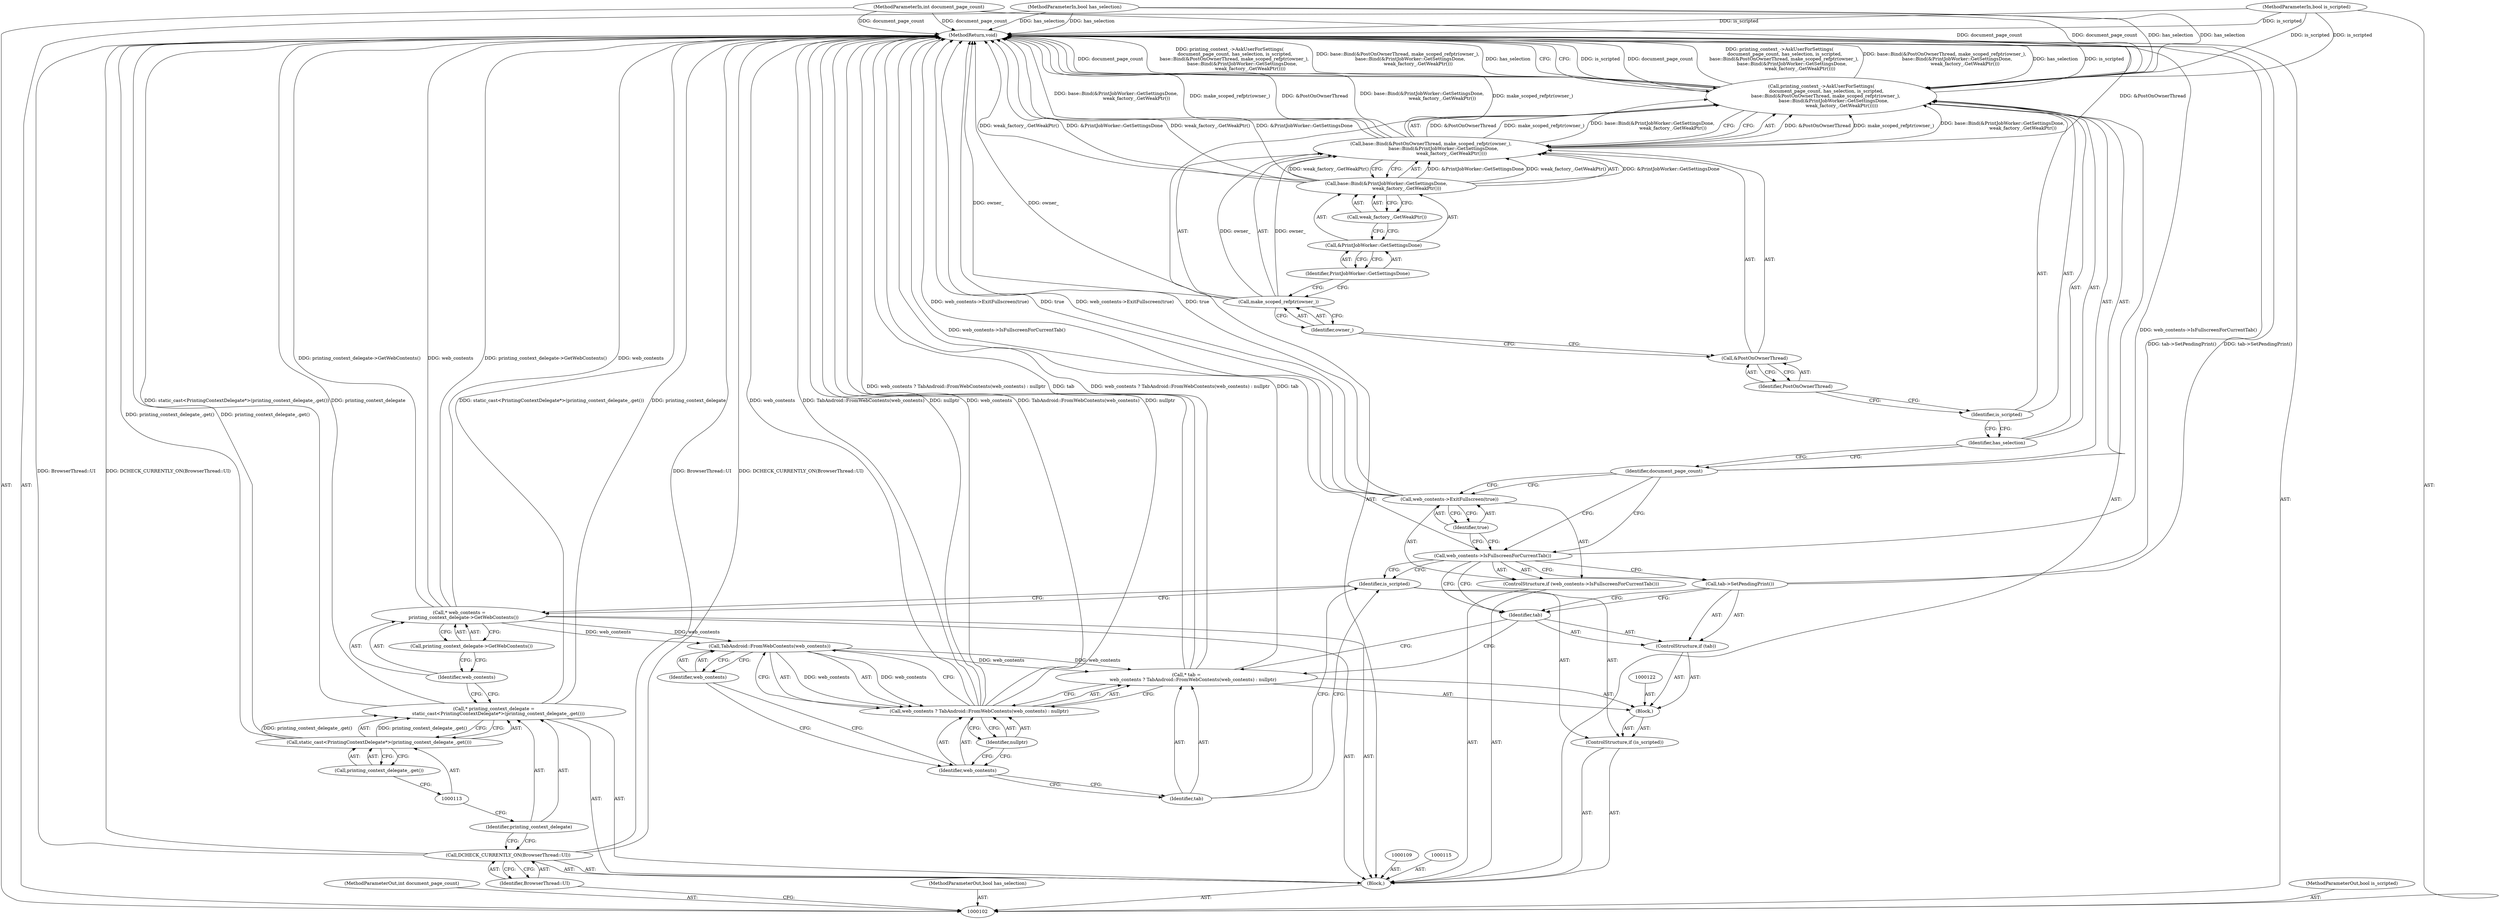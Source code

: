 digraph "0_Chrome_0720b02e4f303ea6b114d4ae9453e3a7ff55f8dc" {
"1000150" [label="(MethodReturn,void)"];
"1000118" [label="(Call,printing_context_delegate->GetWebContents())"];
"1000119" [label="(ControlStructure,if (is_scripted))"];
"1000120" [label="(Identifier,is_scripted)"];
"1000123" [label="(Call,* tab =\n         web_contents ? TabAndroid::FromWebContents(web_contents) : nullptr)"];
"1000124" [label="(Identifier,tab)"];
"1000121" [label="(Block,)"];
"1000127" [label="(Call,TabAndroid::FromWebContents(web_contents))"];
"1000128" [label="(Identifier,web_contents)"];
"1000129" [label="(Identifier,nullptr)"];
"1000125" [label="(Call,web_contents ? TabAndroid::FromWebContents(web_contents) : nullptr)"];
"1000126" [label="(Identifier,web_contents)"];
"1000130" [label="(ControlStructure,if (tab))"];
"1000131" [label="(Identifier,tab)"];
"1000132" [label="(Call,tab->SetPendingPrint())"];
"1000103" [label="(MethodParameterIn,int document_page_count)"];
"1000222" [label="(MethodParameterOut,int document_page_count)"];
"1000133" [label="(ControlStructure,if (web_contents->IsFullscreenForCurrentTab()))"];
"1000134" [label="(Call,web_contents->IsFullscreenForCurrentTab())"];
"1000136" [label="(Identifier,true)"];
"1000135" [label="(Call,web_contents->ExitFullscreen(true))"];
"1000137" [label="(Call,printing_context_->AskUserForSettings(\n       document_page_count, has_selection, is_scripted,\n      base::Bind(&PostOnOwnerThread, make_scoped_refptr(owner_),\n                 base::Bind(&PrintJobWorker::GetSettingsDone,\n                            weak_factory_.GetWeakPtr()))))"];
"1000139" [label="(Identifier,has_selection)"];
"1000140" [label="(Identifier,is_scripted)"];
"1000138" [label="(Identifier,document_page_count)"];
"1000142" [label="(Call,&PostOnOwnerThread)"];
"1000143" [label="(Identifier,PostOnOwnerThread)"];
"1000144" [label="(Call,make_scoped_refptr(owner_))"];
"1000145" [label="(Identifier,owner_)"];
"1000141" [label="(Call,base::Bind(&PostOnOwnerThread, make_scoped_refptr(owner_),\n                 base::Bind(&PrintJobWorker::GetSettingsDone,\n                            weak_factory_.GetWeakPtr())))"];
"1000104" [label="(MethodParameterIn,bool has_selection)"];
"1000223" [label="(MethodParameterOut,bool has_selection)"];
"1000146" [label="(Call,base::Bind(&PrintJobWorker::GetSettingsDone,\n                            weak_factory_.GetWeakPtr()))"];
"1000147" [label="(Call,&PrintJobWorker::GetSettingsDone)"];
"1000148" [label="(Identifier,PrintJobWorker::GetSettingsDone)"];
"1000149" [label="(Call,weak_factory_.GetWeakPtr())"];
"1000106" [label="(Block,)"];
"1000105" [label="(MethodParameterIn,bool is_scripted)"];
"1000224" [label="(MethodParameterOut,bool is_scripted)"];
"1000108" [label="(Identifier,BrowserThread::UI)"];
"1000107" [label="(Call,DCHECK_CURRENTLY_ON(BrowserThread::UI))"];
"1000110" [label="(Call,* printing_context_delegate =\n      static_cast<PrintingContextDelegate*>(printing_context_delegate_.get()))"];
"1000111" [label="(Identifier,printing_context_delegate)"];
"1000114" [label="(Call,printing_context_delegate_.get())"];
"1000112" [label="(Call,static_cast<PrintingContextDelegate*>(printing_context_delegate_.get()))"];
"1000116" [label="(Call,* web_contents =\n      printing_context_delegate->GetWebContents())"];
"1000117" [label="(Identifier,web_contents)"];
"1000150" -> "1000102"  [label="AST: "];
"1000150" -> "1000137"  [label="CFG: "];
"1000116" -> "1000150"  [label="DDG: web_contents"];
"1000116" -> "1000150"  [label="DDG: printing_context_delegate->GetWebContents()"];
"1000125" -> "1000150"  [label="DDG: web_contents"];
"1000125" -> "1000150"  [label="DDG: TabAndroid::FromWebContents(web_contents)"];
"1000125" -> "1000150"  [label="DDG: nullptr"];
"1000141" -> "1000150"  [label="DDG: &PostOnOwnerThread"];
"1000141" -> "1000150"  [label="DDG: base::Bind(&PrintJobWorker::GetSettingsDone,\n                            weak_factory_.GetWeakPtr())"];
"1000141" -> "1000150"  [label="DDG: make_scoped_refptr(owner_)"];
"1000123" -> "1000150"  [label="DDG: web_contents ? TabAndroid::FromWebContents(web_contents) : nullptr"];
"1000123" -> "1000150"  [label="DDG: tab"];
"1000107" -> "1000150"  [label="DDG: BrowserThread::UI"];
"1000107" -> "1000150"  [label="DDG: DCHECK_CURRENTLY_ON(BrowserThread::UI)"];
"1000104" -> "1000150"  [label="DDG: has_selection"];
"1000105" -> "1000150"  [label="DDG: is_scripted"];
"1000112" -> "1000150"  [label="DDG: printing_context_delegate_.get()"];
"1000137" -> "1000150"  [label="DDG: is_scripted"];
"1000137" -> "1000150"  [label="DDG: document_page_count"];
"1000137" -> "1000150"  [label="DDG: printing_context_->AskUserForSettings(\n       document_page_count, has_selection, is_scripted,\n      base::Bind(&PostOnOwnerThread, make_scoped_refptr(owner_),\n                 base::Bind(&PrintJobWorker::GetSettingsDone,\n                            weak_factory_.GetWeakPtr())))"];
"1000137" -> "1000150"  [label="DDG: base::Bind(&PostOnOwnerThread, make_scoped_refptr(owner_),\n                 base::Bind(&PrintJobWorker::GetSettingsDone,\n                            weak_factory_.GetWeakPtr()))"];
"1000137" -> "1000150"  [label="DDG: has_selection"];
"1000146" -> "1000150"  [label="DDG: weak_factory_.GetWeakPtr()"];
"1000146" -> "1000150"  [label="DDG: &PrintJobWorker::GetSettingsDone"];
"1000110" -> "1000150"  [label="DDG: static_cast<PrintingContextDelegate*>(printing_context_delegate_.get())"];
"1000110" -> "1000150"  [label="DDG: printing_context_delegate"];
"1000132" -> "1000150"  [label="DDG: tab->SetPendingPrint()"];
"1000103" -> "1000150"  [label="DDG: document_page_count"];
"1000134" -> "1000150"  [label="DDG: web_contents->IsFullscreenForCurrentTab()"];
"1000135" -> "1000150"  [label="DDG: web_contents->ExitFullscreen(true)"];
"1000135" -> "1000150"  [label="DDG: true"];
"1000144" -> "1000150"  [label="DDG: owner_"];
"1000118" -> "1000116"  [label="AST: "];
"1000118" -> "1000117"  [label="CFG: "];
"1000116" -> "1000118"  [label="CFG: "];
"1000119" -> "1000106"  [label="AST: "];
"1000120" -> "1000119"  [label="AST: "];
"1000121" -> "1000119"  [label="AST: "];
"1000120" -> "1000119"  [label="AST: "];
"1000120" -> "1000116"  [label="CFG: "];
"1000124" -> "1000120"  [label="CFG: "];
"1000134" -> "1000120"  [label="CFG: "];
"1000123" -> "1000121"  [label="AST: "];
"1000123" -> "1000125"  [label="CFG: "];
"1000124" -> "1000123"  [label="AST: "];
"1000125" -> "1000123"  [label="AST: "];
"1000131" -> "1000123"  [label="CFG: "];
"1000123" -> "1000150"  [label="DDG: web_contents ? TabAndroid::FromWebContents(web_contents) : nullptr"];
"1000123" -> "1000150"  [label="DDG: tab"];
"1000127" -> "1000123"  [label="DDG: web_contents"];
"1000124" -> "1000123"  [label="AST: "];
"1000124" -> "1000120"  [label="CFG: "];
"1000126" -> "1000124"  [label="CFG: "];
"1000121" -> "1000119"  [label="AST: "];
"1000122" -> "1000121"  [label="AST: "];
"1000123" -> "1000121"  [label="AST: "];
"1000130" -> "1000121"  [label="AST: "];
"1000127" -> "1000125"  [label="AST: "];
"1000127" -> "1000128"  [label="CFG: "];
"1000128" -> "1000127"  [label="AST: "];
"1000125" -> "1000127"  [label="CFG: "];
"1000127" -> "1000123"  [label="DDG: web_contents"];
"1000127" -> "1000125"  [label="DDG: web_contents"];
"1000116" -> "1000127"  [label="DDG: web_contents"];
"1000128" -> "1000127"  [label="AST: "];
"1000128" -> "1000126"  [label="CFG: "];
"1000127" -> "1000128"  [label="CFG: "];
"1000129" -> "1000125"  [label="AST: "];
"1000129" -> "1000126"  [label="CFG: "];
"1000125" -> "1000129"  [label="CFG: "];
"1000125" -> "1000123"  [label="AST: "];
"1000125" -> "1000127"  [label="CFG: "];
"1000125" -> "1000129"  [label="CFG: "];
"1000126" -> "1000125"  [label="AST: "];
"1000127" -> "1000125"  [label="AST: "];
"1000129" -> "1000125"  [label="AST: "];
"1000123" -> "1000125"  [label="CFG: "];
"1000125" -> "1000150"  [label="DDG: web_contents"];
"1000125" -> "1000150"  [label="DDG: TabAndroid::FromWebContents(web_contents)"];
"1000125" -> "1000150"  [label="DDG: nullptr"];
"1000127" -> "1000125"  [label="DDG: web_contents"];
"1000126" -> "1000125"  [label="AST: "];
"1000126" -> "1000124"  [label="CFG: "];
"1000128" -> "1000126"  [label="CFG: "];
"1000129" -> "1000126"  [label="CFG: "];
"1000130" -> "1000121"  [label="AST: "];
"1000131" -> "1000130"  [label="AST: "];
"1000132" -> "1000130"  [label="AST: "];
"1000131" -> "1000130"  [label="AST: "];
"1000131" -> "1000123"  [label="CFG: "];
"1000132" -> "1000131"  [label="CFG: "];
"1000134" -> "1000131"  [label="CFG: "];
"1000132" -> "1000130"  [label="AST: "];
"1000132" -> "1000131"  [label="CFG: "];
"1000134" -> "1000132"  [label="CFG: "];
"1000132" -> "1000150"  [label="DDG: tab->SetPendingPrint()"];
"1000103" -> "1000102"  [label="AST: "];
"1000103" -> "1000150"  [label="DDG: document_page_count"];
"1000103" -> "1000137"  [label="DDG: document_page_count"];
"1000222" -> "1000102"  [label="AST: "];
"1000133" -> "1000106"  [label="AST: "];
"1000134" -> "1000133"  [label="AST: "];
"1000135" -> "1000133"  [label="AST: "];
"1000134" -> "1000133"  [label="AST: "];
"1000134" -> "1000132"  [label="CFG: "];
"1000134" -> "1000131"  [label="CFG: "];
"1000134" -> "1000120"  [label="CFG: "];
"1000136" -> "1000134"  [label="CFG: "];
"1000138" -> "1000134"  [label="CFG: "];
"1000134" -> "1000150"  [label="DDG: web_contents->IsFullscreenForCurrentTab()"];
"1000136" -> "1000135"  [label="AST: "];
"1000136" -> "1000134"  [label="CFG: "];
"1000135" -> "1000136"  [label="CFG: "];
"1000135" -> "1000133"  [label="AST: "];
"1000135" -> "1000136"  [label="CFG: "];
"1000136" -> "1000135"  [label="AST: "];
"1000138" -> "1000135"  [label="CFG: "];
"1000135" -> "1000150"  [label="DDG: web_contents->ExitFullscreen(true)"];
"1000135" -> "1000150"  [label="DDG: true"];
"1000137" -> "1000106"  [label="AST: "];
"1000137" -> "1000141"  [label="CFG: "];
"1000138" -> "1000137"  [label="AST: "];
"1000139" -> "1000137"  [label="AST: "];
"1000140" -> "1000137"  [label="AST: "];
"1000141" -> "1000137"  [label="AST: "];
"1000150" -> "1000137"  [label="CFG: "];
"1000137" -> "1000150"  [label="DDG: is_scripted"];
"1000137" -> "1000150"  [label="DDG: document_page_count"];
"1000137" -> "1000150"  [label="DDG: printing_context_->AskUserForSettings(\n       document_page_count, has_selection, is_scripted,\n      base::Bind(&PostOnOwnerThread, make_scoped_refptr(owner_),\n                 base::Bind(&PrintJobWorker::GetSettingsDone,\n                            weak_factory_.GetWeakPtr())))"];
"1000137" -> "1000150"  [label="DDG: base::Bind(&PostOnOwnerThread, make_scoped_refptr(owner_),\n                 base::Bind(&PrintJobWorker::GetSettingsDone,\n                            weak_factory_.GetWeakPtr()))"];
"1000137" -> "1000150"  [label="DDG: has_selection"];
"1000103" -> "1000137"  [label="DDG: document_page_count"];
"1000104" -> "1000137"  [label="DDG: has_selection"];
"1000105" -> "1000137"  [label="DDG: is_scripted"];
"1000141" -> "1000137"  [label="DDG: &PostOnOwnerThread"];
"1000141" -> "1000137"  [label="DDG: make_scoped_refptr(owner_)"];
"1000141" -> "1000137"  [label="DDG: base::Bind(&PrintJobWorker::GetSettingsDone,\n                            weak_factory_.GetWeakPtr())"];
"1000139" -> "1000137"  [label="AST: "];
"1000139" -> "1000138"  [label="CFG: "];
"1000140" -> "1000139"  [label="CFG: "];
"1000140" -> "1000137"  [label="AST: "];
"1000140" -> "1000139"  [label="CFG: "];
"1000143" -> "1000140"  [label="CFG: "];
"1000138" -> "1000137"  [label="AST: "];
"1000138" -> "1000135"  [label="CFG: "];
"1000138" -> "1000134"  [label="CFG: "];
"1000139" -> "1000138"  [label="CFG: "];
"1000142" -> "1000141"  [label="AST: "];
"1000142" -> "1000143"  [label="CFG: "];
"1000143" -> "1000142"  [label="AST: "];
"1000145" -> "1000142"  [label="CFG: "];
"1000143" -> "1000142"  [label="AST: "];
"1000143" -> "1000140"  [label="CFG: "];
"1000142" -> "1000143"  [label="CFG: "];
"1000144" -> "1000141"  [label="AST: "];
"1000144" -> "1000145"  [label="CFG: "];
"1000145" -> "1000144"  [label="AST: "];
"1000148" -> "1000144"  [label="CFG: "];
"1000144" -> "1000150"  [label="DDG: owner_"];
"1000144" -> "1000141"  [label="DDG: owner_"];
"1000145" -> "1000144"  [label="AST: "];
"1000145" -> "1000142"  [label="CFG: "];
"1000144" -> "1000145"  [label="CFG: "];
"1000141" -> "1000137"  [label="AST: "];
"1000141" -> "1000146"  [label="CFG: "];
"1000142" -> "1000141"  [label="AST: "];
"1000144" -> "1000141"  [label="AST: "];
"1000146" -> "1000141"  [label="AST: "];
"1000137" -> "1000141"  [label="CFG: "];
"1000141" -> "1000150"  [label="DDG: &PostOnOwnerThread"];
"1000141" -> "1000150"  [label="DDG: base::Bind(&PrintJobWorker::GetSettingsDone,\n                            weak_factory_.GetWeakPtr())"];
"1000141" -> "1000150"  [label="DDG: make_scoped_refptr(owner_)"];
"1000141" -> "1000137"  [label="DDG: &PostOnOwnerThread"];
"1000141" -> "1000137"  [label="DDG: make_scoped_refptr(owner_)"];
"1000141" -> "1000137"  [label="DDG: base::Bind(&PrintJobWorker::GetSettingsDone,\n                            weak_factory_.GetWeakPtr())"];
"1000144" -> "1000141"  [label="DDG: owner_"];
"1000146" -> "1000141"  [label="DDG: &PrintJobWorker::GetSettingsDone"];
"1000146" -> "1000141"  [label="DDG: weak_factory_.GetWeakPtr()"];
"1000104" -> "1000102"  [label="AST: "];
"1000104" -> "1000150"  [label="DDG: has_selection"];
"1000104" -> "1000137"  [label="DDG: has_selection"];
"1000223" -> "1000102"  [label="AST: "];
"1000146" -> "1000141"  [label="AST: "];
"1000146" -> "1000149"  [label="CFG: "];
"1000147" -> "1000146"  [label="AST: "];
"1000149" -> "1000146"  [label="AST: "];
"1000141" -> "1000146"  [label="CFG: "];
"1000146" -> "1000150"  [label="DDG: weak_factory_.GetWeakPtr()"];
"1000146" -> "1000150"  [label="DDG: &PrintJobWorker::GetSettingsDone"];
"1000146" -> "1000141"  [label="DDG: &PrintJobWorker::GetSettingsDone"];
"1000146" -> "1000141"  [label="DDG: weak_factory_.GetWeakPtr()"];
"1000147" -> "1000146"  [label="AST: "];
"1000147" -> "1000148"  [label="CFG: "];
"1000148" -> "1000147"  [label="AST: "];
"1000149" -> "1000147"  [label="CFG: "];
"1000148" -> "1000147"  [label="AST: "];
"1000148" -> "1000144"  [label="CFG: "];
"1000147" -> "1000148"  [label="CFG: "];
"1000149" -> "1000146"  [label="AST: "];
"1000149" -> "1000147"  [label="CFG: "];
"1000146" -> "1000149"  [label="CFG: "];
"1000106" -> "1000102"  [label="AST: "];
"1000107" -> "1000106"  [label="AST: "];
"1000109" -> "1000106"  [label="AST: "];
"1000110" -> "1000106"  [label="AST: "];
"1000115" -> "1000106"  [label="AST: "];
"1000116" -> "1000106"  [label="AST: "];
"1000119" -> "1000106"  [label="AST: "];
"1000133" -> "1000106"  [label="AST: "];
"1000137" -> "1000106"  [label="AST: "];
"1000105" -> "1000102"  [label="AST: "];
"1000105" -> "1000150"  [label="DDG: is_scripted"];
"1000105" -> "1000137"  [label="DDG: is_scripted"];
"1000224" -> "1000102"  [label="AST: "];
"1000108" -> "1000107"  [label="AST: "];
"1000108" -> "1000102"  [label="CFG: "];
"1000107" -> "1000108"  [label="CFG: "];
"1000107" -> "1000106"  [label="AST: "];
"1000107" -> "1000108"  [label="CFG: "];
"1000108" -> "1000107"  [label="AST: "];
"1000111" -> "1000107"  [label="CFG: "];
"1000107" -> "1000150"  [label="DDG: BrowserThread::UI"];
"1000107" -> "1000150"  [label="DDG: DCHECK_CURRENTLY_ON(BrowserThread::UI)"];
"1000110" -> "1000106"  [label="AST: "];
"1000110" -> "1000112"  [label="CFG: "];
"1000111" -> "1000110"  [label="AST: "];
"1000112" -> "1000110"  [label="AST: "];
"1000117" -> "1000110"  [label="CFG: "];
"1000110" -> "1000150"  [label="DDG: static_cast<PrintingContextDelegate*>(printing_context_delegate_.get())"];
"1000110" -> "1000150"  [label="DDG: printing_context_delegate"];
"1000112" -> "1000110"  [label="DDG: printing_context_delegate_.get()"];
"1000111" -> "1000110"  [label="AST: "];
"1000111" -> "1000107"  [label="CFG: "];
"1000113" -> "1000111"  [label="CFG: "];
"1000114" -> "1000112"  [label="AST: "];
"1000114" -> "1000113"  [label="CFG: "];
"1000112" -> "1000114"  [label="CFG: "];
"1000112" -> "1000110"  [label="AST: "];
"1000112" -> "1000114"  [label="CFG: "];
"1000113" -> "1000112"  [label="AST: "];
"1000114" -> "1000112"  [label="AST: "];
"1000110" -> "1000112"  [label="CFG: "];
"1000112" -> "1000150"  [label="DDG: printing_context_delegate_.get()"];
"1000112" -> "1000110"  [label="DDG: printing_context_delegate_.get()"];
"1000116" -> "1000106"  [label="AST: "];
"1000116" -> "1000118"  [label="CFG: "];
"1000117" -> "1000116"  [label="AST: "];
"1000118" -> "1000116"  [label="AST: "];
"1000120" -> "1000116"  [label="CFG: "];
"1000116" -> "1000150"  [label="DDG: web_contents"];
"1000116" -> "1000150"  [label="DDG: printing_context_delegate->GetWebContents()"];
"1000116" -> "1000127"  [label="DDG: web_contents"];
"1000117" -> "1000116"  [label="AST: "];
"1000117" -> "1000110"  [label="CFG: "];
"1000118" -> "1000117"  [label="CFG: "];
}
